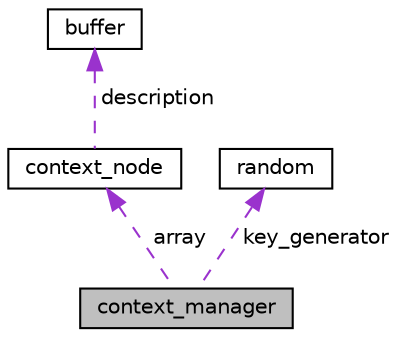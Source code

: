 digraph "context_manager"
{
  edge [fontname="Helvetica",fontsize="10",labelfontname="Helvetica",labelfontsize="10"];
  node [fontname="Helvetica",fontsize="10",shape=record];
  Node1 [label="context_manager",height=0.2,width=0.4,color="black", fillcolor="grey75", style="filled", fontcolor="black"];
  Node2 -> Node1 [dir="back",color="darkorchid3",fontsize="10",style="dashed",label=" array" ,fontname="Helvetica"];
  Node2 [label="context_node",height=0.2,width=0.4,color="black", fillcolor="white", style="filled",URL="$structcontext__node.html",tooltip="Элемент структуры, предназначенной для управления контекстами. "];
  Node3 -> Node2 [dir="back",color="darkorchid3",fontsize="10",style="dashed",label=" description" ,fontname="Helvetica"];
  Node3 [label="buffer",height=0.2,width=0.4,color="black", fillcolor="white", style="filled",URL="$structbuffer.html",tooltip="Класс для хранения двоичных данных "];
  Node4 -> Node1 [dir="back",color="darkorchid3",fontsize="10",style="dashed",label=" key_generator" ,fontname="Helvetica"];
  Node4 [label="random",height=0.2,width=0.4,color="black", fillcolor="white", style="filled",URL="$structrandom.html",tooltip="Класс, реализующий произвольный генератор псевдо-случайных чисел. "];
}
